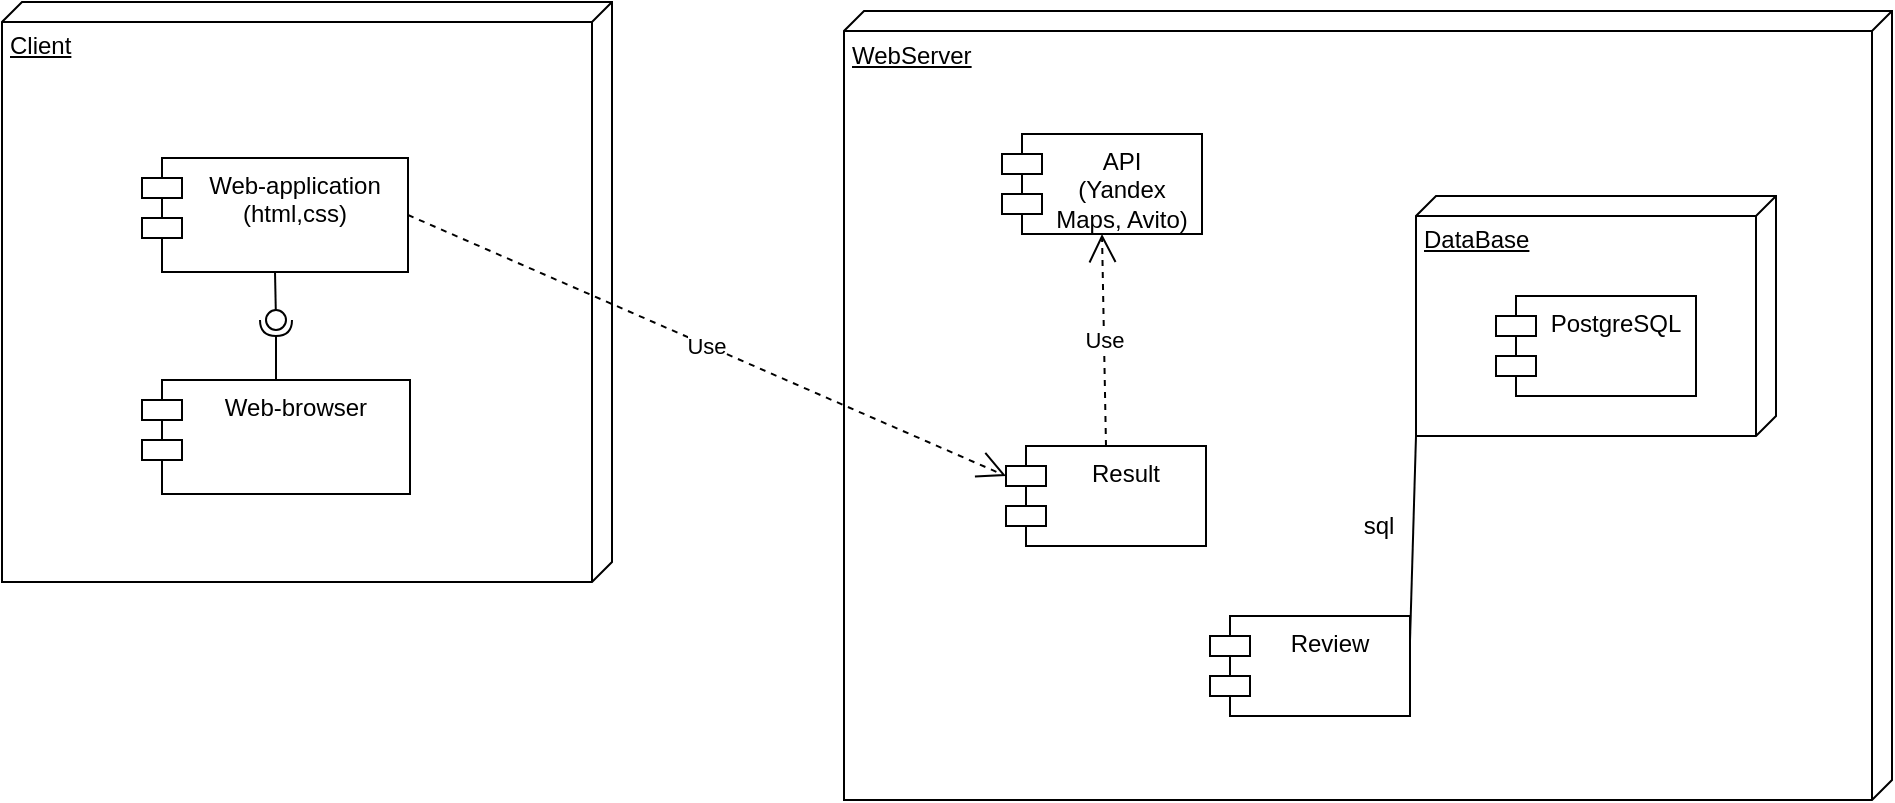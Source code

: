 <mxfile version="21.2.1" type="github">
  <diagram name="Страница 1" id="ogQ0eSSQAR0u_Fnw1xYk">
    <mxGraphModel dx="1674" dy="764" grid="0" gridSize="10" guides="1" tooltips="1" connect="1" arrows="1" fold="1" page="1" pageScale="1" pageWidth="827" pageHeight="1169" math="0" shadow="0">
      <root>
        <mxCell id="0" />
        <mxCell id="1" parent="0" />
        <mxCell id="oeg9m0jcZe_mFaxL_h51-2" value="Client" style="verticalAlign=top;align=left;spacingTop=8;spacingLeft=2;spacingRight=12;shape=cube;size=10;direction=south;fontStyle=4;html=1;whiteSpace=wrap;" vertex="1" parent="1">
          <mxGeometry x="123" y="157" width="305" height="290" as="geometry" />
        </mxCell>
        <mxCell id="oeg9m0jcZe_mFaxL_h51-3" value="Web-application&lt;br&gt;(html,css)" style="shape=module;align=left;spacingLeft=20;align=center;verticalAlign=top;whiteSpace=wrap;html=1;" vertex="1" parent="1">
          <mxGeometry x="193" y="235" width="133" height="57" as="geometry" />
        </mxCell>
        <mxCell id="oeg9m0jcZe_mFaxL_h51-4" value="Web-browser" style="shape=module;align=left;spacingLeft=20;align=center;verticalAlign=top;whiteSpace=wrap;html=1;" vertex="1" parent="1">
          <mxGeometry x="193" y="346" width="134" height="57" as="geometry" />
        </mxCell>
        <mxCell id="oeg9m0jcZe_mFaxL_h51-5" value="" style="rounded=0;orthogonalLoop=1;jettySize=auto;html=1;endArrow=none;endFill=0;sketch=0;sourcePerimeterSpacing=0;targetPerimeterSpacing=0;exitX=0.5;exitY=1;exitDx=0;exitDy=0;" edge="1" target="oeg9m0jcZe_mFaxL_h51-7" parent="1" source="oeg9m0jcZe_mFaxL_h51-3">
          <mxGeometry relative="1" as="geometry">
            <mxPoint x="392" y="424" as="sourcePoint" />
          </mxGeometry>
        </mxCell>
        <mxCell id="oeg9m0jcZe_mFaxL_h51-6" value="" style="rounded=0;orthogonalLoop=1;jettySize=auto;html=1;endArrow=halfCircle;endFill=0;entryX=0.5;entryY=0.5;endSize=6;strokeWidth=1;sketch=0;exitX=0.5;exitY=0;exitDx=0;exitDy=0;" edge="1" target="oeg9m0jcZe_mFaxL_h51-7" parent="1" source="oeg9m0jcZe_mFaxL_h51-4">
          <mxGeometry relative="1" as="geometry">
            <mxPoint x="432" y="424" as="sourcePoint" />
          </mxGeometry>
        </mxCell>
        <mxCell id="oeg9m0jcZe_mFaxL_h51-7" value="" style="ellipse;whiteSpace=wrap;html=1;align=center;aspect=fixed;resizable=0;points=[];outlineConnect=0;sketch=0;" vertex="1" parent="1">
          <mxGeometry x="255" y="311" width="10" height="10" as="geometry" />
        </mxCell>
        <mxCell id="oeg9m0jcZe_mFaxL_h51-8" value="WebServer" style="verticalAlign=top;align=left;spacingTop=8;spacingLeft=2;spacingRight=12;shape=cube;size=10;direction=south;fontStyle=4;html=1;whiteSpace=wrap;" vertex="1" parent="1">
          <mxGeometry x="544" y="161.5" width="524" height="394.5" as="geometry" />
        </mxCell>
        <mxCell id="oeg9m0jcZe_mFaxL_h51-9" value="API&lt;br&gt;(Yandex Maps, Avito)" style="shape=module;align=left;spacingLeft=20;align=center;verticalAlign=top;whiteSpace=wrap;html=1;" vertex="1" parent="1">
          <mxGeometry x="623" y="223" width="100" height="50" as="geometry" />
        </mxCell>
        <mxCell id="oeg9m0jcZe_mFaxL_h51-10" value="Use" style="endArrow=open;endSize=12;dashed=1;html=1;rounded=0;exitX=1;exitY=0.5;exitDx=0;exitDy=0;entryX=0;entryY=0;entryDx=0;entryDy=15;entryPerimeter=0;" edge="1" parent="1" source="oeg9m0jcZe_mFaxL_h51-3" target="oeg9m0jcZe_mFaxL_h51-16">
          <mxGeometry width="160" relative="1" as="geometry">
            <mxPoint x="332" y="424" as="sourcePoint" />
            <mxPoint x="492" y="424" as="targetPoint" />
          </mxGeometry>
        </mxCell>
        <mxCell id="oeg9m0jcZe_mFaxL_h51-11" value="DataBase" style="verticalAlign=top;align=left;spacingTop=8;spacingLeft=2;spacingRight=12;shape=cube;size=10;direction=south;fontStyle=4;html=1;whiteSpace=wrap;" vertex="1" parent="1">
          <mxGeometry x="830" y="254" width="180" height="120" as="geometry" />
        </mxCell>
        <mxCell id="oeg9m0jcZe_mFaxL_h51-12" value="PostgreSQL" style="shape=module;align=left;spacingLeft=20;align=center;verticalAlign=top;whiteSpace=wrap;html=1;" vertex="1" parent="1">
          <mxGeometry x="870" y="304" width="100" height="50" as="geometry" />
        </mxCell>
        <mxCell id="oeg9m0jcZe_mFaxL_h51-13" value="Review" style="shape=module;align=left;spacingLeft=20;align=center;verticalAlign=top;whiteSpace=wrap;html=1;" vertex="1" parent="1">
          <mxGeometry x="727" y="464" width="100" height="50" as="geometry" />
        </mxCell>
        <mxCell id="oeg9m0jcZe_mFaxL_h51-14" value="" style="endArrow=none;html=1;rounded=0;entryX=1;entryY=1;entryDx=0;entryDy=0;entryPerimeter=0;exitX=1;exitY=0.25;exitDx=0;exitDy=0;" edge="1" parent="1" source="oeg9m0jcZe_mFaxL_h51-13" target="oeg9m0jcZe_mFaxL_h51-11">
          <mxGeometry width="50" height="50" relative="1" as="geometry">
            <mxPoint x="387" y="449" as="sourcePoint" />
            <mxPoint x="437" y="399" as="targetPoint" />
          </mxGeometry>
        </mxCell>
        <mxCell id="oeg9m0jcZe_mFaxL_h51-15" value="sql" style="text;html=1;align=center;verticalAlign=middle;resizable=0;points=[];autosize=1;strokeColor=none;fillColor=none;" vertex="1" parent="1">
          <mxGeometry x="794" y="406" width="33" height="26" as="geometry" />
        </mxCell>
        <mxCell id="oeg9m0jcZe_mFaxL_h51-16" value="Result" style="shape=module;align=left;spacingLeft=20;align=center;verticalAlign=top;whiteSpace=wrap;html=1;" vertex="1" parent="1">
          <mxGeometry x="625" y="379" width="100" height="50" as="geometry" />
        </mxCell>
        <mxCell id="oeg9m0jcZe_mFaxL_h51-17" value="Use" style="endArrow=open;endSize=12;dashed=1;html=1;rounded=0;exitX=0.5;exitY=0;exitDx=0;exitDy=0;entryX=0.5;entryY=1;entryDx=0;entryDy=0;" edge="1" parent="1" source="oeg9m0jcZe_mFaxL_h51-16" target="oeg9m0jcZe_mFaxL_h51-9">
          <mxGeometry width="160" relative="1" as="geometry">
            <mxPoint x="332" y="424" as="sourcePoint" />
            <mxPoint x="492" y="424" as="targetPoint" />
          </mxGeometry>
        </mxCell>
      </root>
    </mxGraphModel>
  </diagram>
</mxfile>
